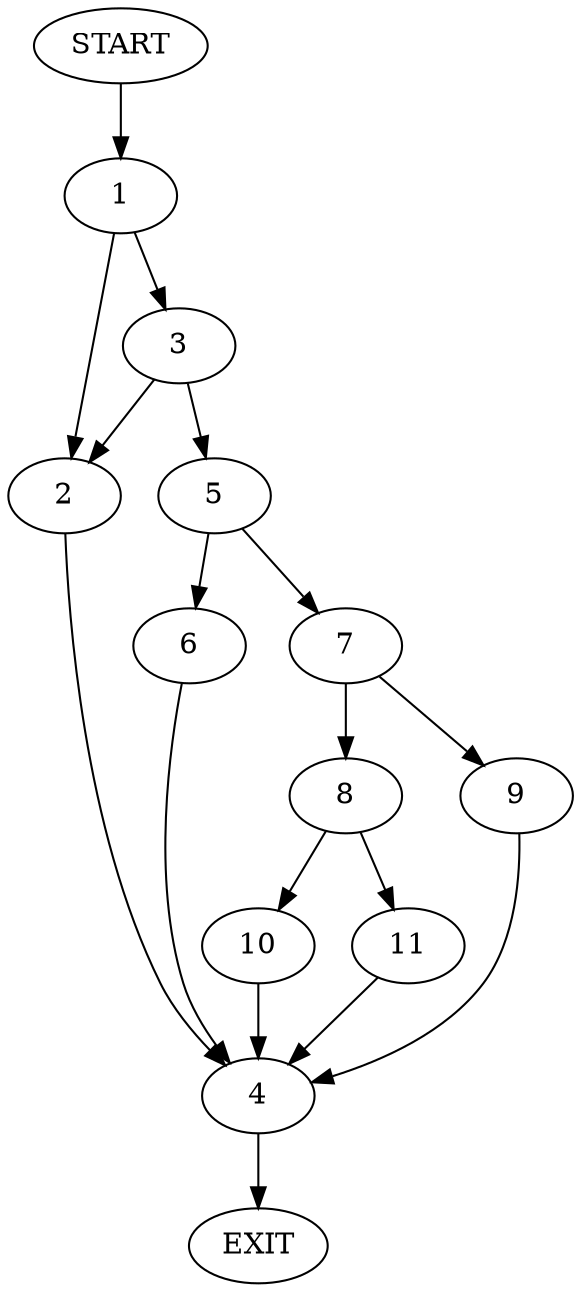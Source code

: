 digraph {
0 [label="START"]
12 [label="EXIT"]
0 -> 1
1 -> 2
1 -> 3
2 -> 4
3 -> 2
3 -> 5
5 -> 6
5 -> 7
6 -> 4
7 -> 8
7 -> 9
4 -> 12
9 -> 4
8 -> 10
8 -> 11
10 -> 4
11 -> 4
}
